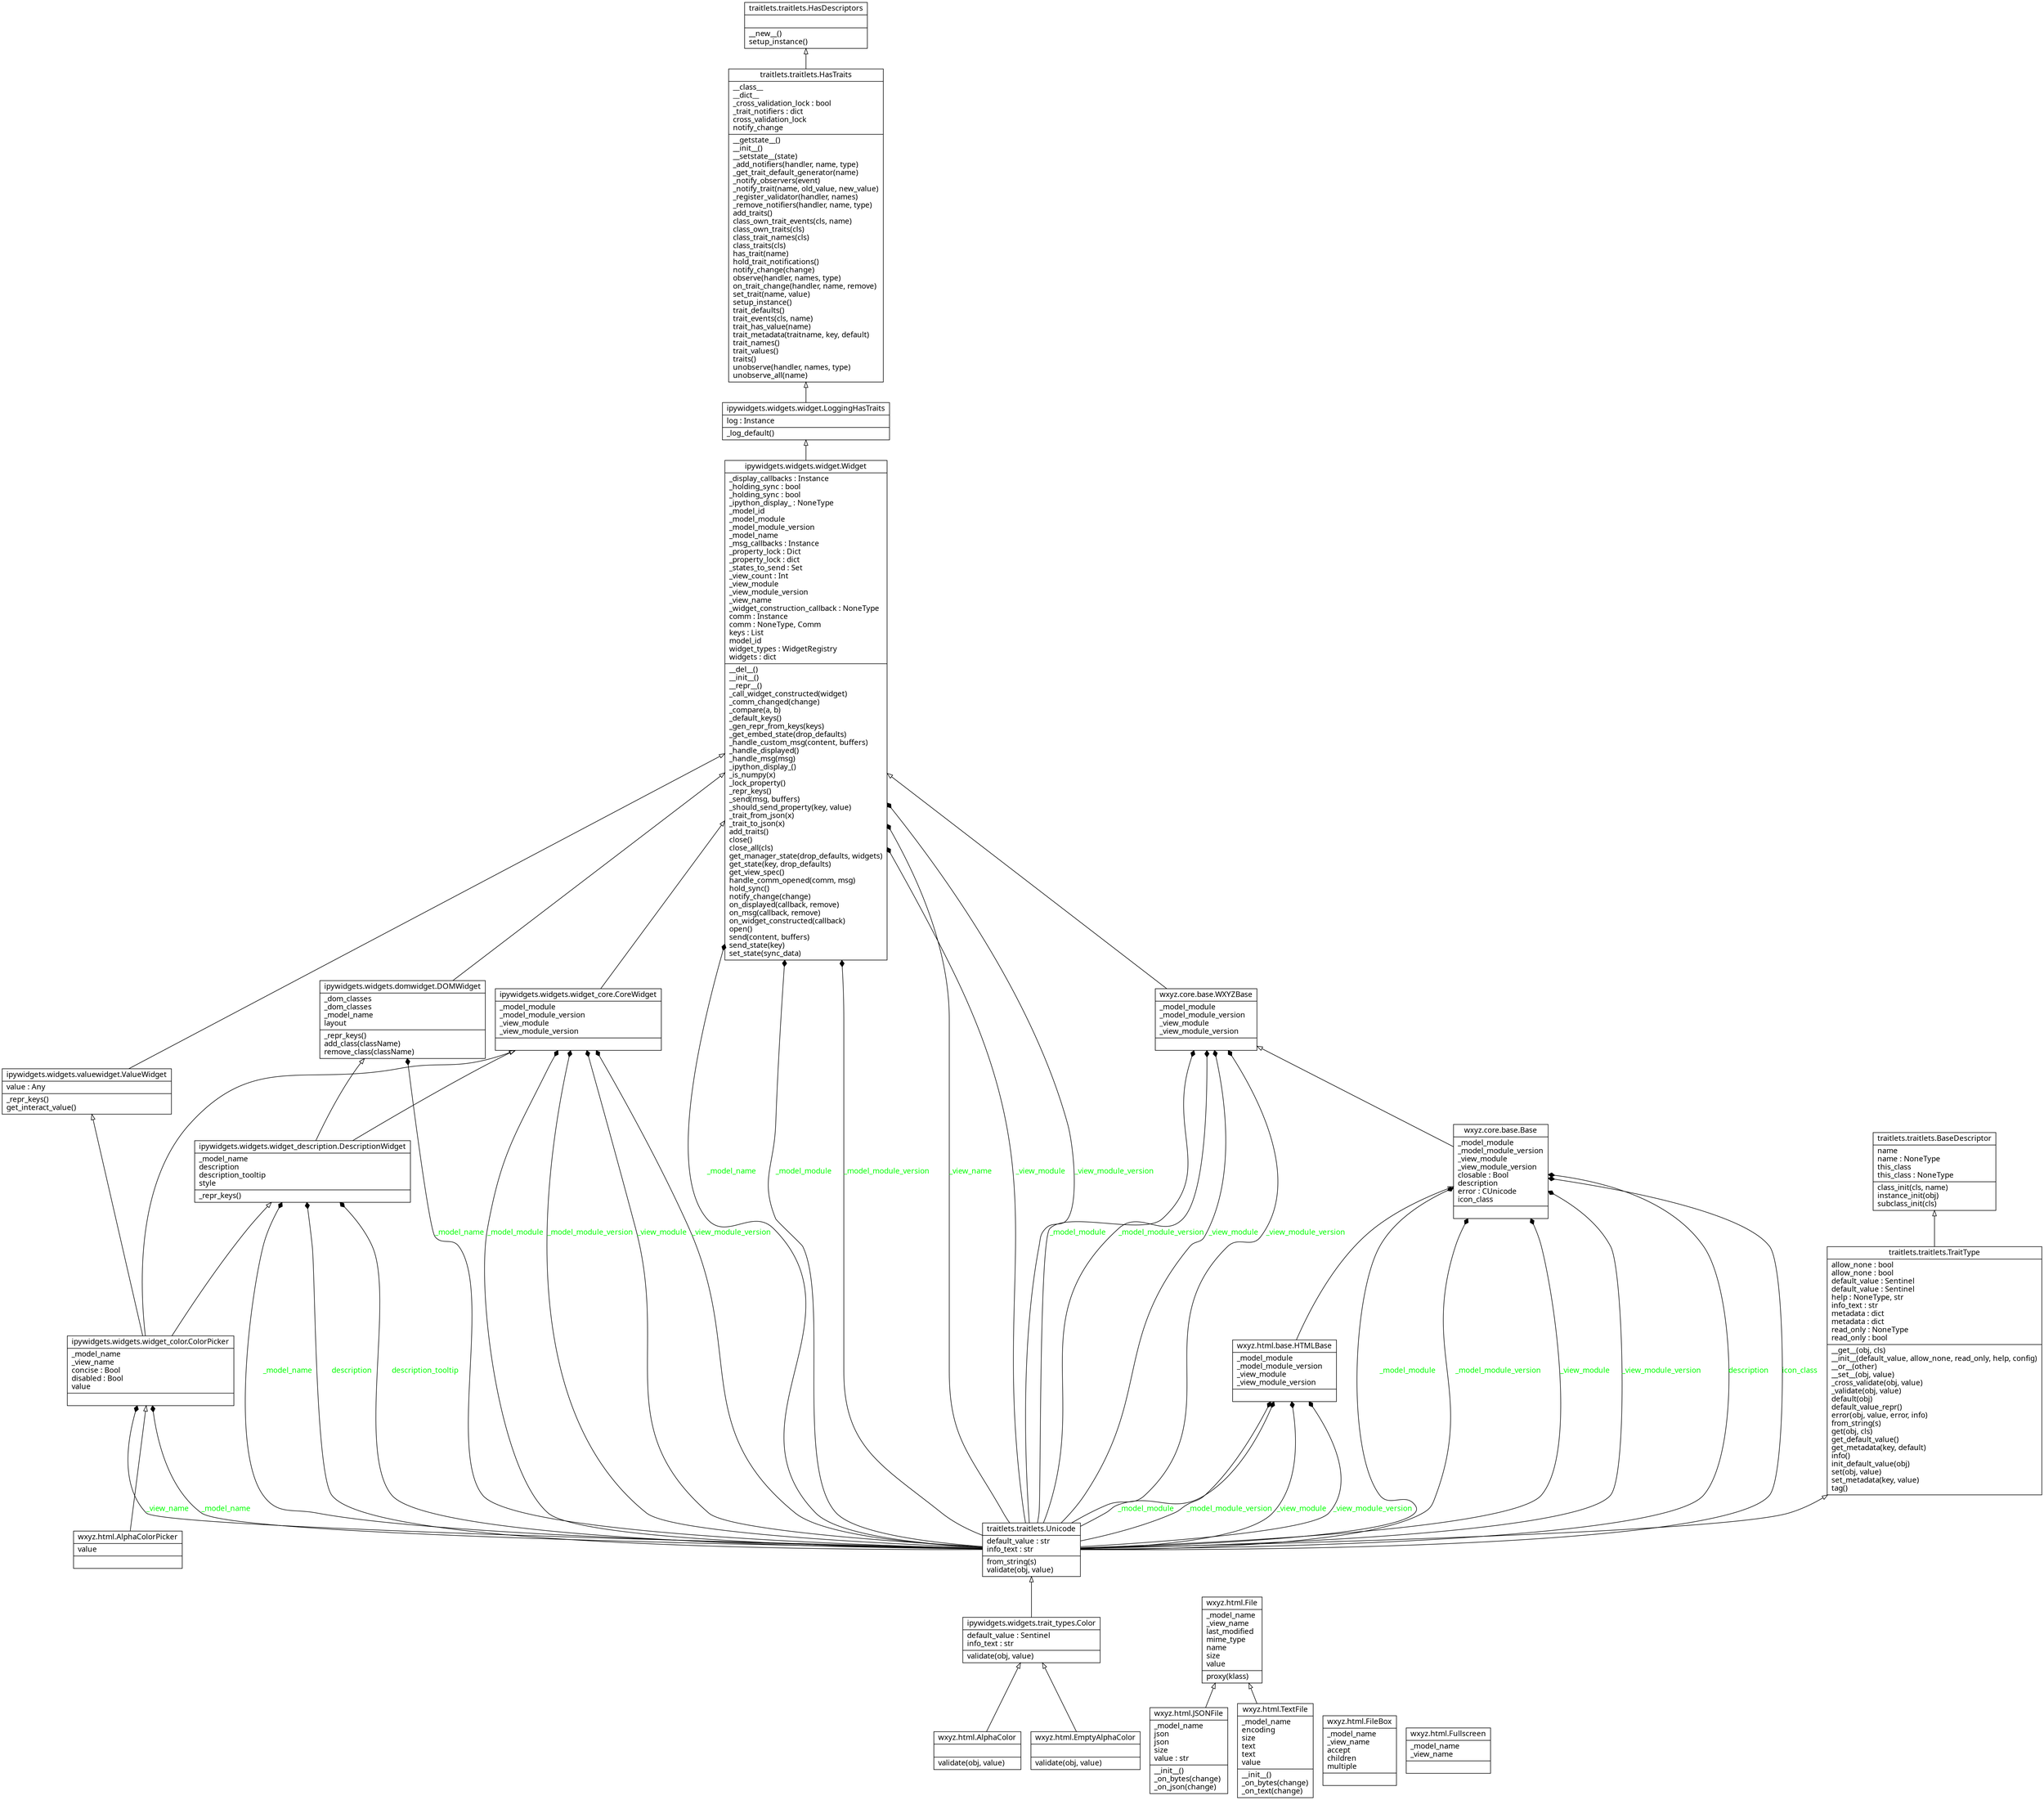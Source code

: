 digraph "classes_html" {

            graph [fontname = "sans-serif"];
            node [fontname = "sans-serif"];
            edge [fontname = "sans-serif"];
            
charset="utf-8"
rankdir=BT
"0" [label="{wxyz.html.base.HTMLBase|_model_module\l_model_module_version\l_view_module\l_view_module_version\l|}", shape="record"];
"1" [label="{wxyz.html.AlphaColor|\l|validate(obj, value)\l}", shape="record"];
"2" [label="{wxyz.html.AlphaColorPicker|value\l|}", shape="record"];
"3" [label="{wxyz.html.EmptyAlphaColor|\l|validate(obj, value)\l}", shape="record"];
"4" [label="{wxyz.html.File|_model_name\l_view_name\llast_modified\lmime_type\lname\lsize\lvalue\l|proxy(klass)\l}", shape="record"];
"5" [label="{wxyz.html.FileBox|_model_name\l_view_name\laccept\lchildren\lmultiple\l|}", shape="record"];
"6" [label="{wxyz.html.JSONFile|_model_name\ljson\ljson\lsize\lvalue : str\l|__init__()\l_on_bytes(change)\l_on_json(change)\l}", shape="record"];
"7" [label="{wxyz.html.TextFile|_model_name\lencoding\lsize\ltext\ltext\lvalue\l|__init__()\l_on_bytes(change)\l_on_text(change)\l}", shape="record"];
"8" [label="{wxyz.html.Fullscreen|_model_name\l_view_name\l|}", shape="record"];
"9" [label="{ipywidgets.widgets.domwidget.DOMWidget|_dom_classes\l_dom_classes\l_model_name\llayout\l|_repr_keys()\ladd_class(className)\lremove_class(className)\l}", shape="record"];
"10" [label="{ipywidgets.widgets.trait_types.Color|default_value : Sentinel\linfo_text : str\l|validate(obj, value)\l}", shape="record"];
"11" [label="{ipywidgets.widgets.valuewidget.ValueWidget|value : Any\l|_repr_keys()\lget_interact_value()\l}", shape="record"];
"12" [label="{ipywidgets.widgets.widget.LoggingHasTraits|log : Instance\l|_log_default()\l}", shape="record"];
"13" [label="{ipywidgets.widgets.widget.Widget|_display_callbacks : Instance\l_holding_sync : bool\l_holding_sync : bool\l_ipython_display_ : NoneType\l_model_id\l_model_module\l_model_module_version\l_model_name\l_msg_callbacks : Instance\l_property_lock : Dict\l_property_lock : dict\l_states_to_send : Set\l_view_count : Int\l_view_module\l_view_module_version\l_view_name\l_widget_construction_callback : NoneType\lcomm : Instance\lcomm : NoneType, Comm\lkeys : List\lmodel_id\lwidget_types : WidgetRegistry\lwidgets : dict\l|__del__()\l__init__()\l__repr__()\l_call_widget_constructed(widget)\l_comm_changed(change)\l_compare(a, b)\l_default_keys()\l_gen_repr_from_keys(keys)\l_get_embed_state(drop_defaults)\l_handle_custom_msg(content, buffers)\l_handle_displayed()\l_handle_msg(msg)\l_ipython_display_()\l_is_numpy(x)\l_lock_property()\l_repr_keys()\l_send(msg, buffers)\l_should_send_property(key, value)\l_trait_from_json(x)\l_trait_to_json(x)\ladd_traits()\lclose()\lclose_all(cls)\lget_manager_state(drop_defaults, widgets)\lget_state(key, drop_defaults)\lget_view_spec()\lhandle_comm_opened(comm, msg)\lhold_sync()\lnotify_change(change)\lon_displayed(callback, remove)\lon_msg(callback, remove)\lon_widget_constructed(callback)\lopen()\lsend(content, buffers)\lsend_state(key)\lset_state(sync_data)\l}", shape="record"];
"14" [label="{ipywidgets.widgets.widget_color.ColorPicker|_model_name\l_view_name\lconcise : Bool\ldisabled : Bool\lvalue\l|}", shape="record"];
"15" [label="{ipywidgets.widgets.widget_core.CoreWidget|_model_module\l_model_module_version\l_view_module\l_view_module_version\l|}", shape="record"];
"16" [label="{ipywidgets.widgets.widget_description.DescriptionWidget|_model_name\ldescription\ldescription_tooltip\lstyle\l|_repr_keys()\l}", shape="record"];
"17" [label="{traitlets.traitlets.BaseDescriptor|name\lname : NoneType\lthis_class\lthis_class : NoneType\l|class_init(cls, name)\linstance_init(obj)\lsubclass_init(cls)\l}", shape="record"];
"18" [label="{traitlets.traitlets.HasDescriptors|\l|__new__()\lsetup_instance()\l}", shape="record"];
"19" [label="{traitlets.traitlets.HasTraits|__class__\l__dict__\l_cross_validation_lock : bool\l_trait_notifiers : dict\lcross_validation_lock\lnotify_change\l|__getstate__()\l__init__()\l__setstate__(state)\l_add_notifiers(handler, name, type)\l_get_trait_default_generator(name)\l_notify_observers(event)\l_notify_trait(name, old_value, new_value)\l_register_validator(handler, names)\l_remove_notifiers(handler, name, type)\ladd_traits()\lclass_own_trait_events(cls, name)\lclass_own_traits(cls)\lclass_trait_names(cls)\lclass_traits(cls)\lhas_trait(name)\lhold_trait_notifications()\lnotify_change(change)\lobserve(handler, names, type)\lon_trait_change(handler, name, remove)\lset_trait(name, value)\lsetup_instance()\ltrait_defaults()\ltrait_events(cls, name)\ltrait_has_value(name)\ltrait_metadata(traitname, key, default)\ltrait_names()\ltrait_values()\ltraits()\lunobserve(handler, names, type)\lunobserve_all(name)\l}", shape="record"];
"20" [label="{traitlets.traitlets.TraitType|allow_none : bool\lallow_none : bool\ldefault_value : Sentinel\ldefault_value : Sentinel\lhelp : NoneType, str\linfo_text : str\lmetadata : dict\lmetadata : dict\lread_only : NoneType\lread_only : bool\l|__get__(obj, cls)\l__init__(default_value, allow_none, read_only, help, config)\l__or__(other)\l__set__(obj, value)\l_cross_validate(obj, value)\l_validate(obj, value)\ldefault(obj)\ldefault_value_repr()\lerror(obj, value, error, info)\lfrom_string(s)\lget(obj, cls)\lget_default_value()\lget_metadata(key, default)\linfo()\linit_default_value(obj)\lset(obj, value)\lset_metadata(key, value)\ltag()\l}", shape="record"];
"21" [label="{traitlets.traitlets.Unicode|default_value : str\linfo_text : str\l|from_string(s)\lvalidate(obj, value)\l}", shape="record"];
"22" [label="{wxyz.core.base.Base|_model_module\l_model_module_version\l_view_module\l_view_module_version\lclosable : Bool\ldescription\lerror : CUnicode\licon_class\l|}", shape="record"];
"23" [label="{wxyz.core.base.WXYZBase|_model_module\l_model_module_version\l_view_module\l_view_module_version\l|}", shape="record"];
"0" -> "22" [arrowhead="empty", arrowtail="none"];
"1" -> "10" [arrowhead="empty", arrowtail="none"];
"2" -> "14" [arrowhead="empty", arrowtail="none"];
"3" -> "10" [arrowhead="empty", arrowtail="none"];
"6" -> "4" [arrowhead="empty", arrowtail="none"];
"7" -> "4" [arrowhead="empty", arrowtail="none"];
"9" -> "13" [arrowhead="empty", arrowtail="none"];
"10" -> "21" [arrowhead="empty", arrowtail="none"];
"11" -> "13" [arrowhead="empty", arrowtail="none"];
"12" -> "19" [arrowhead="empty", arrowtail="none"];
"13" -> "12" [arrowhead="empty", arrowtail="none"];
"14" -> "11" [arrowhead="empty", arrowtail="none"];
"14" -> "15" [arrowhead="empty", arrowtail="none"];
"14" -> "16" [arrowhead="empty", arrowtail="none"];
"15" -> "13" [arrowhead="empty", arrowtail="none"];
"16" -> "9" [arrowhead="empty", arrowtail="none"];
"16" -> "15" [arrowhead="empty", arrowtail="none"];
"19" -> "18" [arrowhead="empty", arrowtail="none"];
"20" -> "17" [arrowhead="empty", arrowtail="none"];
"21" -> "20" [arrowhead="empty", arrowtail="none"];
"22" -> "23" [arrowhead="empty", arrowtail="none"];
"23" -> "13" [arrowhead="empty", arrowtail="none"];
"21" -> "0" [arrowhead="diamond", arrowtail="none", fontcolor="green", label="_model_module", style="solid"];
"21" -> "0" [arrowhead="diamond", arrowtail="none", fontcolor="green", label="_model_module_version", style="solid"];
"21" -> "0" [arrowhead="diamond", arrowtail="none", fontcolor="green", label="_view_module", style="solid"];
"21" -> "0" [arrowhead="diamond", arrowtail="none", fontcolor="green", label="_view_module_version", style="solid"];
"21" -> "9" [arrowhead="diamond", arrowtail="none", fontcolor="green", label="_model_name", style="solid"];
"21" -> "13" [arrowhead="diamond", arrowtail="none", fontcolor="green", label="_model_name", style="solid"];
"21" -> "13" [arrowhead="diamond", arrowtail="none", fontcolor="green", label="_model_module", style="solid"];
"21" -> "13" [arrowhead="diamond", arrowtail="none", fontcolor="green", label="_model_module_version", style="solid"];
"21" -> "13" [arrowhead="diamond", arrowtail="none", fontcolor="green", label="_view_name", style="solid"];
"21" -> "13" [arrowhead="diamond", arrowtail="none", fontcolor="green", label="_view_module", style="solid"];
"21" -> "13" [arrowhead="diamond", arrowtail="none", fontcolor="green", label="_view_module_version", style="solid"];
"21" -> "14" [arrowhead="diamond", arrowtail="none", fontcolor="green", label="_view_name", style="solid"];
"21" -> "14" [arrowhead="diamond", arrowtail="none", fontcolor="green", label="_model_name", style="solid"];
"21" -> "15" [arrowhead="diamond", arrowtail="none", fontcolor="green", label="_model_module", style="solid"];
"21" -> "15" [arrowhead="diamond", arrowtail="none", fontcolor="green", label="_model_module_version", style="solid"];
"21" -> "15" [arrowhead="diamond", arrowtail="none", fontcolor="green", label="_view_module", style="solid"];
"21" -> "15" [arrowhead="diamond", arrowtail="none", fontcolor="green", label="_view_module_version", style="solid"];
"21" -> "16" [arrowhead="diamond", arrowtail="none", fontcolor="green", label="_model_name", style="solid"];
"21" -> "16" [arrowhead="diamond", arrowtail="none", fontcolor="green", label="description", style="solid"];
"21" -> "16" [arrowhead="diamond", arrowtail="none", fontcolor="green", label="description_tooltip", style="solid"];
"21" -> "22" [arrowhead="diamond", arrowtail="none", fontcolor="green", label="_model_module", style="solid"];
"21" -> "22" [arrowhead="diamond", arrowtail="none", fontcolor="green", label="_model_module_version", style="solid"];
"21" -> "22" [arrowhead="diamond", arrowtail="none", fontcolor="green", label="_view_module", style="solid"];
"21" -> "22" [arrowhead="diamond", arrowtail="none", fontcolor="green", label="_view_module_version", style="solid"];
"21" -> "22" [arrowhead="diamond", arrowtail="none", fontcolor="green", label="description", style="solid"];
"21" -> "22" [arrowhead="diamond", arrowtail="none", fontcolor="green", label="icon_class", style="solid"];
"21" -> "23" [arrowhead="diamond", arrowtail="none", fontcolor="green", label="_model_module", style="solid"];
"21" -> "23" [arrowhead="diamond", arrowtail="none", fontcolor="green", label="_model_module_version", style="solid"];
"21" -> "23" [arrowhead="diamond", arrowtail="none", fontcolor="green", label="_view_module", style="solid"];
"21" -> "23" [arrowhead="diamond", arrowtail="none", fontcolor="green", label="_view_module_version", style="solid"];
}